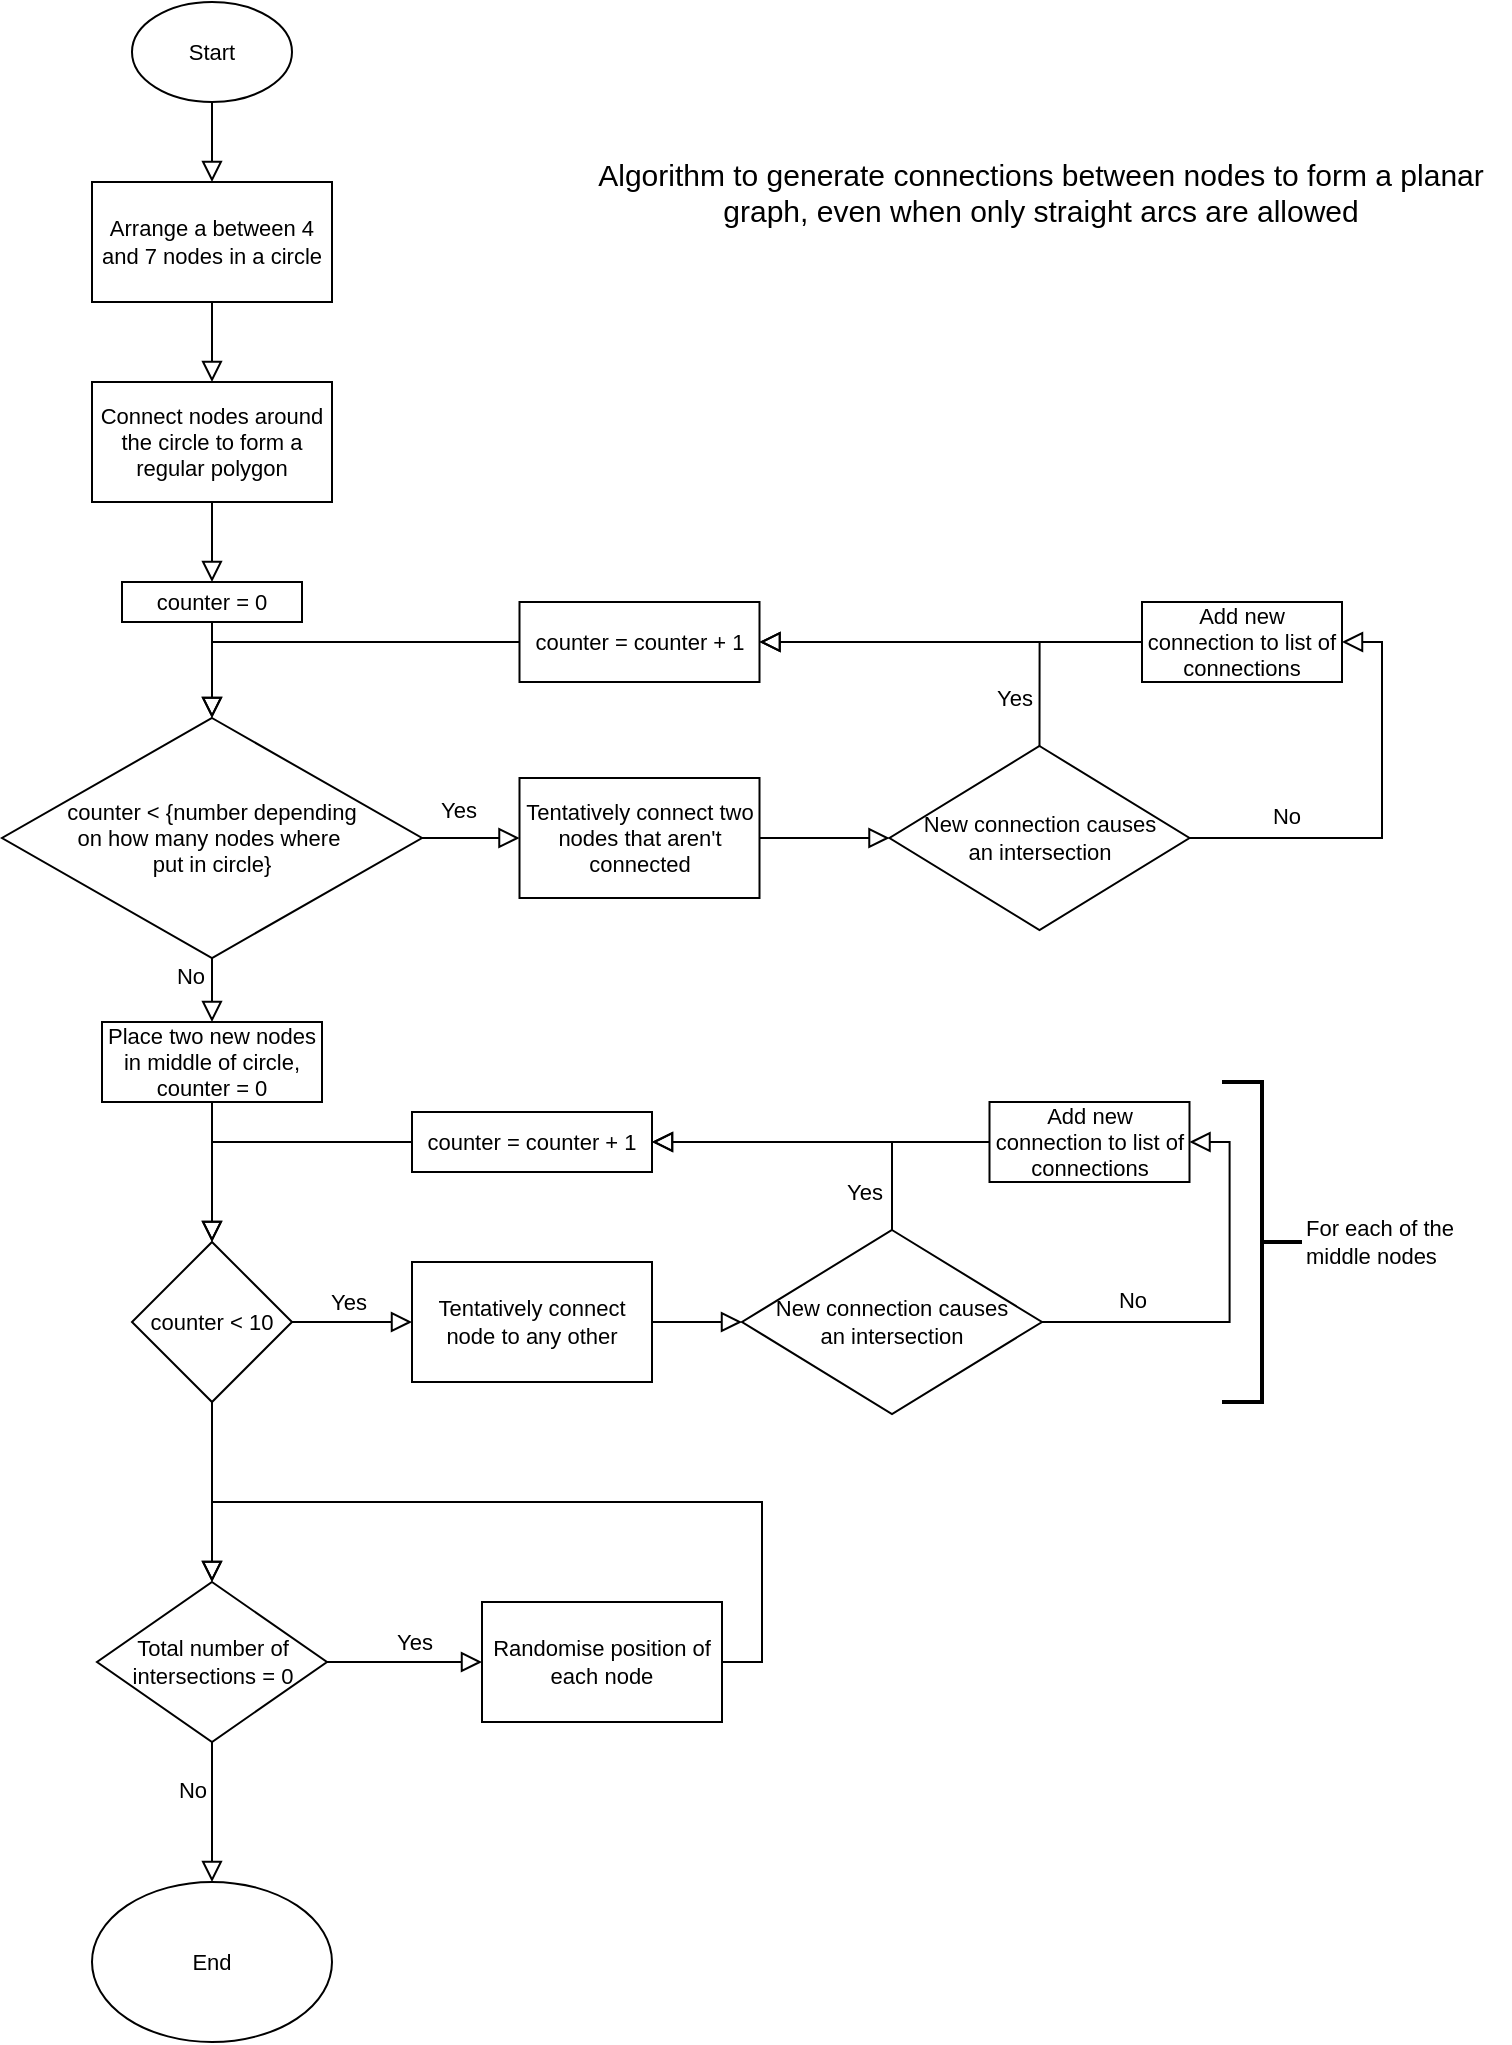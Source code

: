 <mxfile version="22.1.5" type="device">
  <diagram id="C5RBs43oDa-KdzZeNtuy" name="Page-1">
    <mxGraphModel dx="2206" dy="1148" grid="1" gridSize="10" guides="1" tooltips="1" connect="1" arrows="1" fold="1" page="1" pageScale="1" pageWidth="827" pageHeight="1169" math="0" shadow="0">
      <root>
        <mxCell id="WIyWlLk6GJQsqaUBKTNV-0" />
        <mxCell id="WIyWlLk6GJQsqaUBKTNV-1" parent="WIyWlLk6GJQsqaUBKTNV-0" />
        <mxCell id="OhfcnGThwX1pYeev4To1-54" value="" style="edgeStyle=orthogonalEdgeStyle;shape=connector;rounded=0;orthogonalLoop=1;jettySize=auto;html=1;shadow=0;labelBackgroundColor=none;strokeColor=default;strokeWidth=1;align=center;verticalAlign=middle;fontFamily=Helvetica;fontSize=11;fontColor=default;endArrow=block;endFill=0;endSize=8;" edge="1" parent="WIyWlLk6GJQsqaUBKTNV-1" source="OhfcnGThwX1pYeev4To1-51" target="OhfcnGThwX1pYeev4To1-53">
          <mxGeometry relative="1" as="geometry" />
        </mxCell>
        <mxCell id="OhfcnGThwX1pYeev4To1-51" value="Start" style="ellipse;whiteSpace=wrap;html=1;fontFamily=Helvetica;fontSize=11;fontColor=default;" vertex="1" parent="WIyWlLk6GJQsqaUBKTNV-1">
          <mxGeometry x="75" y="10" width="80" height="50" as="geometry" />
        </mxCell>
        <mxCell id="OhfcnGThwX1pYeev4To1-56" value="" style="edgeStyle=orthogonalEdgeStyle;shape=connector;rounded=0;orthogonalLoop=1;jettySize=auto;html=1;shadow=0;labelBackgroundColor=none;strokeColor=default;strokeWidth=1;align=center;verticalAlign=middle;fontFamily=Helvetica;fontSize=11;fontColor=default;endArrow=block;endFill=0;endSize=8;deletable=1;" edge="1" parent="WIyWlLk6GJQsqaUBKTNV-1" source="OhfcnGThwX1pYeev4To1-53" target="OhfcnGThwX1pYeev4To1-55">
          <mxGeometry relative="1" as="geometry" />
        </mxCell>
        <mxCell id="OhfcnGThwX1pYeev4To1-53" value="Arrange a between 4 and 7 nodes in a circle" style="whiteSpace=wrap;html=1;fontSize=11;" vertex="1" parent="WIyWlLk6GJQsqaUBKTNV-1">
          <mxGeometry x="55" y="100" width="120" height="60" as="geometry" />
        </mxCell>
        <mxCell id="OhfcnGThwX1pYeev4To1-58" value="" style="edgeStyle=orthogonalEdgeStyle;shape=connector;rounded=0;orthogonalLoop=1;jettySize=auto;html=1;shadow=0;labelBackgroundColor=none;strokeColor=default;strokeWidth=1;align=center;verticalAlign=middle;fontFamily=Helvetica;fontSize=11;fontColor=default;endArrow=block;endFill=0;endSize=8;" edge="1" parent="WIyWlLk6GJQsqaUBKTNV-1" source="OhfcnGThwX1pYeev4To1-55" target="OhfcnGThwX1pYeev4To1-57">
          <mxGeometry relative="1" as="geometry" />
        </mxCell>
        <mxCell id="OhfcnGThwX1pYeev4To1-55" value="Connect nodes around the circle to form a regular polygon" style="whiteSpace=wrap;html=1;fontSize=11;" vertex="1" parent="WIyWlLk6GJQsqaUBKTNV-1">
          <mxGeometry x="55" y="200" width="120" height="60" as="geometry" />
        </mxCell>
        <mxCell id="OhfcnGThwX1pYeev4To1-60" value="" style="edgeStyle=orthogonalEdgeStyle;shape=connector;rounded=0;orthogonalLoop=1;jettySize=auto;html=1;shadow=0;labelBackgroundColor=none;strokeColor=default;strokeWidth=1;align=center;verticalAlign=middle;fontFamily=Helvetica;fontSize=11;fontColor=default;endArrow=block;endFill=0;endSize=8;" edge="1" parent="WIyWlLk6GJQsqaUBKTNV-1" source="OhfcnGThwX1pYeev4To1-57" target="OhfcnGThwX1pYeev4To1-59">
          <mxGeometry relative="1" as="geometry" />
        </mxCell>
        <mxCell id="OhfcnGThwX1pYeev4To1-57" value="counter = 0" style="whiteSpace=wrap;html=1;fontSize=11;" vertex="1" parent="WIyWlLk6GJQsqaUBKTNV-1">
          <mxGeometry x="70" y="300" width="90" height="20" as="geometry" />
        </mxCell>
        <mxCell id="OhfcnGThwX1pYeev4To1-63" value="" style="edgeStyle=orthogonalEdgeStyle;shape=connector;rounded=0;orthogonalLoop=1;jettySize=auto;html=1;shadow=0;labelBackgroundColor=none;strokeColor=default;strokeWidth=1;align=center;verticalAlign=middle;fontFamily=Helvetica;fontSize=11;fontColor=default;endArrow=block;endFill=0;endSize=8;" edge="1" parent="WIyWlLk6GJQsqaUBKTNV-1" source="OhfcnGThwX1pYeev4To1-59" target="OhfcnGThwX1pYeev4To1-62">
          <mxGeometry relative="1" as="geometry" />
        </mxCell>
        <mxCell id="OhfcnGThwX1pYeev4To1-64" value="Yes" style="edgeLabel;html=1;align=center;verticalAlign=middle;resizable=0;points=[];fontSize=11;fontFamily=Helvetica;fontColor=default;" vertex="1" connectable="0" parent="OhfcnGThwX1pYeev4To1-63">
          <mxGeometry x="-0.264" y="3" relative="1" as="geometry">
            <mxPoint y="-11" as="offset" />
          </mxGeometry>
        </mxCell>
        <mxCell id="OhfcnGThwX1pYeev4To1-82" style="edgeStyle=orthogonalEdgeStyle;shape=connector;rounded=0;orthogonalLoop=1;jettySize=auto;html=1;exitX=0.5;exitY=1;exitDx=0;exitDy=0;entryX=0.5;entryY=0;entryDx=0;entryDy=0;shadow=0;labelBackgroundColor=none;strokeColor=default;strokeWidth=1;align=center;verticalAlign=middle;fontFamily=Helvetica;fontSize=11;fontColor=default;endArrow=block;endFill=0;endSize=8;" edge="1" parent="WIyWlLk6GJQsqaUBKTNV-1" source="OhfcnGThwX1pYeev4To1-59" target="OhfcnGThwX1pYeev4To1-79">
          <mxGeometry relative="1" as="geometry" />
        </mxCell>
        <mxCell id="OhfcnGThwX1pYeev4To1-83" value="No" style="edgeLabel;html=1;align=center;verticalAlign=middle;resizable=0;points=[];fontSize=11;fontFamily=Helvetica;fontColor=default;" vertex="1" connectable="0" parent="OhfcnGThwX1pYeev4To1-82">
          <mxGeometry x="-0.283" y="-1" relative="1" as="geometry">
            <mxPoint x="-10" y="-3" as="offset" />
          </mxGeometry>
        </mxCell>
        <mxCell id="OhfcnGThwX1pYeev4To1-59" value="&lt;blockquote style=&quot;margin: 0 0 0 40px; border: none; padding: 0px;&quot;&gt;&lt;/blockquote&gt;&lt;span style=&quot;background-color: initial;&quot;&gt;&lt;div style=&quot;&quot;&gt;&lt;span style=&quot;background-color: initial;&quot;&gt;counter &amp;lt; {number depending&lt;/span&gt;&lt;/div&gt;&lt;div style=&quot;&quot;&gt;&lt;span style=&quot;background-color: initial;&quot;&gt;on&amp;nbsp;&lt;/span&gt;&lt;span style=&quot;background-color: initial;&quot;&gt;how many nodes where&amp;nbsp;&lt;/span&gt;&lt;/div&gt;&lt;div style=&quot;&quot;&gt;&lt;span style=&quot;background-color: initial;&quot;&gt;put in circle}&lt;/span&gt;&lt;/div&gt;&lt;/span&gt;" style="rhombus;whiteSpace=wrap;html=1;fontSize=11;" vertex="1" parent="WIyWlLk6GJQsqaUBKTNV-1">
          <mxGeometry x="10" y="368" width="210" height="120" as="geometry" />
        </mxCell>
        <mxCell id="OhfcnGThwX1pYeev4To1-66" value="" style="edgeStyle=orthogonalEdgeStyle;shape=connector;rounded=0;orthogonalLoop=1;jettySize=auto;html=1;shadow=0;labelBackgroundColor=none;strokeColor=default;strokeWidth=1;align=center;verticalAlign=middle;fontFamily=Helvetica;fontSize=11;fontColor=default;endArrow=block;endFill=0;endSize=8;" edge="1" parent="WIyWlLk6GJQsqaUBKTNV-1" source="OhfcnGThwX1pYeev4To1-62" target="OhfcnGThwX1pYeev4To1-65">
          <mxGeometry relative="1" as="geometry" />
        </mxCell>
        <mxCell id="OhfcnGThwX1pYeev4To1-62" value="Tentatively connect two nodes that aren&#39;t connected" style="whiteSpace=wrap;html=1;fontSize=11;" vertex="1" parent="WIyWlLk6GJQsqaUBKTNV-1">
          <mxGeometry x="268.75" y="398" width="120" height="60" as="geometry" />
        </mxCell>
        <mxCell id="OhfcnGThwX1pYeev4To1-72" value="" style="edgeStyle=orthogonalEdgeStyle;shape=connector;rounded=0;orthogonalLoop=1;jettySize=auto;html=1;shadow=0;labelBackgroundColor=none;strokeColor=default;strokeWidth=1;align=center;verticalAlign=middle;fontFamily=Helvetica;fontSize=11;fontColor=default;endArrow=block;endFill=0;endSize=8;entryX=1;entryY=0.5;entryDx=0;entryDy=0;exitX=0.5;exitY=0;exitDx=0;exitDy=0;" edge="1" parent="WIyWlLk6GJQsqaUBKTNV-1" source="OhfcnGThwX1pYeev4To1-65" target="OhfcnGThwX1pYeev4To1-71">
          <mxGeometry relative="1" as="geometry" />
        </mxCell>
        <mxCell id="OhfcnGThwX1pYeev4To1-78" value="Yes" style="edgeLabel;html=1;align=center;verticalAlign=middle;resizable=0;points=[];fontSize=11;fontFamily=Helvetica;fontColor=default;" vertex="1" connectable="0" parent="OhfcnGThwX1pYeev4To1-72">
          <mxGeometry x="0.042" relative="1" as="geometry">
            <mxPoint x="35" y="28" as="offset" />
          </mxGeometry>
        </mxCell>
        <mxCell id="OhfcnGThwX1pYeev4To1-75" style="edgeStyle=orthogonalEdgeStyle;shape=connector;rounded=0;orthogonalLoop=1;jettySize=auto;html=1;exitX=1;exitY=0.5;exitDx=0;exitDy=0;entryX=1;entryY=0.5;entryDx=0;entryDy=0;shadow=0;labelBackgroundColor=none;strokeColor=default;strokeWidth=1;align=center;verticalAlign=middle;fontFamily=Helvetica;fontSize=11;fontColor=default;endArrow=block;endFill=0;endSize=8;" edge="1" parent="WIyWlLk6GJQsqaUBKTNV-1" source="OhfcnGThwX1pYeev4To1-65" target="OhfcnGThwX1pYeev4To1-69">
          <mxGeometry relative="1" as="geometry" />
        </mxCell>
        <mxCell id="OhfcnGThwX1pYeev4To1-77" value="No" style="edgeLabel;html=1;align=center;verticalAlign=middle;resizable=0;points=[];fontSize=11;fontFamily=Helvetica;fontColor=default;" vertex="1" connectable="0" parent="OhfcnGThwX1pYeev4To1-75">
          <mxGeometry x="-0.566" y="2" relative="1" as="geometry">
            <mxPoint x="1" y="-9" as="offset" />
          </mxGeometry>
        </mxCell>
        <mxCell id="OhfcnGThwX1pYeev4To1-65" value="New connection causes&lt;br&gt;an intersection" style="rhombus;whiteSpace=wrap;html=1;fontSize=11;" vertex="1" parent="WIyWlLk6GJQsqaUBKTNV-1">
          <mxGeometry x="453.75" y="382" width="150" height="92" as="geometry" />
        </mxCell>
        <mxCell id="OhfcnGThwX1pYeev4To1-73" style="edgeStyle=orthogonalEdgeStyle;shape=connector;rounded=0;orthogonalLoop=1;jettySize=auto;html=1;exitX=0;exitY=0.5;exitDx=0;exitDy=0;entryX=1;entryY=0.5;entryDx=0;entryDy=0;shadow=0;labelBackgroundColor=none;strokeColor=default;strokeWidth=1;align=center;verticalAlign=middle;fontFamily=Helvetica;fontSize=11;fontColor=default;endArrow=block;endFill=0;endSize=8;" edge="1" parent="WIyWlLk6GJQsqaUBKTNV-1" source="OhfcnGThwX1pYeev4To1-69" target="OhfcnGThwX1pYeev4To1-71">
          <mxGeometry relative="1" as="geometry" />
        </mxCell>
        <mxCell id="OhfcnGThwX1pYeev4To1-69" value="Add new connection to list of connections" style="rounded=0;whiteSpace=wrap;html=1;fontFamily=Helvetica;fontSize=11;fontColor=default;" vertex="1" parent="WIyWlLk6GJQsqaUBKTNV-1">
          <mxGeometry x="580" y="310" width="100" height="40" as="geometry" />
        </mxCell>
        <mxCell id="OhfcnGThwX1pYeev4To1-74" style="edgeStyle=orthogonalEdgeStyle;shape=connector;rounded=0;orthogonalLoop=1;jettySize=auto;html=1;entryX=0.5;entryY=0;entryDx=0;entryDy=0;shadow=0;labelBackgroundColor=none;strokeColor=default;strokeWidth=1;align=center;verticalAlign=middle;fontFamily=Helvetica;fontSize=11;fontColor=default;endArrow=block;endFill=0;endSize=8;" edge="1" parent="WIyWlLk6GJQsqaUBKTNV-1" source="OhfcnGThwX1pYeev4To1-71" target="OhfcnGThwX1pYeev4To1-59">
          <mxGeometry relative="1" as="geometry" />
        </mxCell>
        <mxCell id="OhfcnGThwX1pYeev4To1-71" value="counter = counter + 1" style="whiteSpace=wrap;html=1;fontSize=11;" vertex="1" parent="WIyWlLk6GJQsqaUBKTNV-1">
          <mxGeometry x="268.75" y="310" width="120" height="40" as="geometry" />
        </mxCell>
        <mxCell id="OhfcnGThwX1pYeev4To1-88" value="" style="edgeStyle=orthogonalEdgeStyle;shape=connector;rounded=0;orthogonalLoop=1;jettySize=auto;html=1;shadow=0;labelBackgroundColor=none;strokeColor=default;strokeWidth=1;align=center;verticalAlign=middle;fontFamily=Helvetica;fontSize=11;fontColor=default;endArrow=block;endFill=0;endSize=8;" edge="1" parent="WIyWlLk6GJQsqaUBKTNV-1" source="OhfcnGThwX1pYeev4To1-79" target="OhfcnGThwX1pYeev4To1-87">
          <mxGeometry relative="1" as="geometry" />
        </mxCell>
        <mxCell id="OhfcnGThwX1pYeev4To1-79" value="Place two new nodes in middle of circle, counter = 0" style="whiteSpace=wrap;html=1;fontSize=11;" vertex="1" parent="WIyWlLk6GJQsqaUBKTNV-1">
          <mxGeometry x="60" y="520" width="110" height="40" as="geometry" />
        </mxCell>
        <mxCell id="OhfcnGThwX1pYeev4To1-90" value="" style="edgeStyle=orthogonalEdgeStyle;shape=connector;rounded=0;orthogonalLoop=1;jettySize=auto;html=1;shadow=0;labelBackgroundColor=none;strokeColor=default;strokeWidth=1;align=center;verticalAlign=middle;fontFamily=Helvetica;fontSize=11;fontColor=default;endArrow=block;endFill=0;endSize=8;" edge="1" parent="WIyWlLk6GJQsqaUBKTNV-1" source="OhfcnGThwX1pYeev4To1-87" target="OhfcnGThwX1pYeev4To1-89">
          <mxGeometry relative="1" as="geometry" />
        </mxCell>
        <mxCell id="OhfcnGThwX1pYeev4To1-91" value="Yes" style="edgeLabel;html=1;align=center;verticalAlign=middle;resizable=0;points=[];fontSize=11;fontFamily=Helvetica;fontColor=default;" vertex="1" connectable="0" parent="OhfcnGThwX1pYeev4To1-90">
          <mxGeometry x="-0.085" y="3" relative="1" as="geometry">
            <mxPoint y="-7" as="offset" />
          </mxGeometry>
        </mxCell>
        <mxCell id="OhfcnGThwX1pYeev4To1-115" value="" style="edgeStyle=orthogonalEdgeStyle;shape=connector;rounded=0;orthogonalLoop=1;jettySize=auto;html=1;shadow=0;labelBackgroundColor=none;strokeColor=default;strokeWidth=1;align=center;verticalAlign=middle;fontFamily=Helvetica;fontSize=11;fontColor=default;endArrow=block;endFill=0;endSize=8;" edge="1" parent="WIyWlLk6GJQsqaUBKTNV-1" source="OhfcnGThwX1pYeev4To1-87" target="OhfcnGThwX1pYeev4To1-114">
          <mxGeometry relative="1" as="geometry" />
        </mxCell>
        <mxCell id="OhfcnGThwX1pYeev4To1-87" value="counter &amp;lt; 10" style="rhombus;whiteSpace=wrap;html=1;fontSize=11;" vertex="1" parent="WIyWlLk6GJQsqaUBKTNV-1">
          <mxGeometry x="75" y="630" width="80" height="80" as="geometry" />
        </mxCell>
        <mxCell id="OhfcnGThwX1pYeev4To1-112" style="edgeStyle=orthogonalEdgeStyle;shape=connector;rounded=0;orthogonalLoop=1;jettySize=auto;html=1;exitX=1;exitY=0.5;exitDx=0;exitDy=0;entryX=0;entryY=0.5;entryDx=0;entryDy=0;shadow=0;labelBackgroundColor=none;strokeColor=default;strokeWidth=1;align=center;verticalAlign=middle;fontFamily=Helvetica;fontSize=11;fontColor=default;endArrow=block;endFill=0;endSize=8;" edge="1" parent="WIyWlLk6GJQsqaUBKTNV-1" source="OhfcnGThwX1pYeev4To1-89" target="OhfcnGThwX1pYeev4To1-106">
          <mxGeometry relative="1" as="geometry" />
        </mxCell>
        <mxCell id="OhfcnGThwX1pYeev4To1-89" value="Tentatively connect node to any other" style="whiteSpace=wrap;html=1;fontSize=11;" vertex="1" parent="WIyWlLk6GJQsqaUBKTNV-1">
          <mxGeometry x="215" y="640" width="120" height="60" as="geometry" />
        </mxCell>
        <mxCell id="OhfcnGThwX1pYeev4To1-92" value="For each of the&lt;br&gt;middle nodes" style="strokeWidth=2;html=1;shape=mxgraph.flowchart.annotation_2;align=left;labelPosition=right;pointerEvents=1;fontFamily=Helvetica;fontSize=11;fontColor=default;rotation=0;flipH=1;" vertex="1" parent="WIyWlLk6GJQsqaUBKTNV-1">
          <mxGeometry x="620" y="550" width="40" height="160" as="geometry" />
        </mxCell>
        <mxCell id="OhfcnGThwX1pYeev4To1-104" style="edgeStyle=orthogonalEdgeStyle;shape=connector;rounded=0;orthogonalLoop=1;jettySize=auto;html=1;exitX=1;exitY=0.5;exitDx=0;exitDy=0;entryX=1;entryY=0.5;entryDx=0;entryDy=0;shadow=0;labelBackgroundColor=none;strokeColor=default;strokeWidth=1;align=center;verticalAlign=middle;fontFamily=Helvetica;fontSize=11;fontColor=default;endArrow=block;endFill=0;endSize=8;" edge="1" source="OhfcnGThwX1pYeev4To1-106" target="OhfcnGThwX1pYeev4To1-108" parent="WIyWlLk6GJQsqaUBKTNV-1">
          <mxGeometry relative="1" as="geometry" />
        </mxCell>
        <mxCell id="OhfcnGThwX1pYeev4To1-105" value="No" style="edgeLabel;html=1;align=center;verticalAlign=middle;resizable=0;points=[];fontSize=11;fontFamily=Helvetica;fontColor=default;" vertex="1" connectable="0" parent="OhfcnGThwX1pYeev4To1-104">
          <mxGeometry x="-0.566" y="2" relative="1" as="geometry">
            <mxPoint x="1" y="-9" as="offset" />
          </mxGeometry>
        </mxCell>
        <mxCell id="OhfcnGThwX1pYeev4To1-110" style="edgeStyle=orthogonalEdgeStyle;shape=connector;rounded=0;orthogonalLoop=1;jettySize=auto;html=1;exitX=0.5;exitY=0;exitDx=0;exitDy=0;entryX=1;entryY=0.5;entryDx=0;entryDy=0;shadow=0;labelBackgroundColor=none;strokeColor=default;strokeWidth=1;align=center;verticalAlign=middle;fontFamily=Helvetica;fontSize=11;fontColor=default;endArrow=block;endFill=0;endSize=8;" edge="1" parent="WIyWlLk6GJQsqaUBKTNV-1" source="OhfcnGThwX1pYeev4To1-106" target="OhfcnGThwX1pYeev4To1-109">
          <mxGeometry relative="1" as="geometry" />
        </mxCell>
        <mxCell id="OhfcnGThwX1pYeev4To1-111" value="Yes" style="edgeLabel;html=1;align=center;verticalAlign=middle;resizable=0;points=[];fontSize=11;fontFamily=Helvetica;fontColor=default;" vertex="1" connectable="0" parent="OhfcnGThwX1pYeev4To1-110">
          <mxGeometry x="-0.684" y="1" relative="1" as="geometry">
            <mxPoint x="-13" y="7" as="offset" />
          </mxGeometry>
        </mxCell>
        <mxCell id="OhfcnGThwX1pYeev4To1-106" value="New connection causes&lt;br&gt;an intersection" style="rhombus;whiteSpace=wrap;html=1;fontSize=11;" vertex="1" parent="WIyWlLk6GJQsqaUBKTNV-1">
          <mxGeometry x="380" y="624" width="150" height="92" as="geometry" />
        </mxCell>
        <mxCell id="OhfcnGThwX1pYeev4To1-107" style="edgeStyle=orthogonalEdgeStyle;shape=connector;rounded=0;orthogonalLoop=1;jettySize=auto;html=1;exitX=0;exitY=0.5;exitDx=0;exitDy=0;entryX=1;entryY=0.5;entryDx=0;entryDy=0;shadow=0;labelBackgroundColor=none;strokeColor=default;strokeWidth=1;align=center;verticalAlign=middle;fontFamily=Helvetica;fontSize=11;fontColor=default;endArrow=block;endFill=0;endSize=8;" edge="1" source="OhfcnGThwX1pYeev4To1-108" target="OhfcnGThwX1pYeev4To1-109" parent="WIyWlLk6GJQsqaUBKTNV-1">
          <mxGeometry relative="1" as="geometry" />
        </mxCell>
        <mxCell id="OhfcnGThwX1pYeev4To1-108" value="Add new connection to list of connections" style="rounded=0;whiteSpace=wrap;html=1;fontFamily=Helvetica;fontSize=11;fontColor=default;" vertex="1" parent="WIyWlLk6GJQsqaUBKTNV-1">
          <mxGeometry x="503.75" y="560" width="100" height="40" as="geometry" />
        </mxCell>
        <mxCell id="OhfcnGThwX1pYeev4To1-113" style="edgeStyle=orthogonalEdgeStyle;shape=connector;rounded=0;orthogonalLoop=1;jettySize=auto;html=1;exitX=0;exitY=0.5;exitDx=0;exitDy=0;entryX=0.5;entryY=0;entryDx=0;entryDy=0;shadow=0;labelBackgroundColor=none;strokeColor=default;strokeWidth=1;align=center;verticalAlign=middle;fontFamily=Helvetica;fontSize=11;fontColor=default;endArrow=block;endFill=0;endSize=8;" edge="1" parent="WIyWlLk6GJQsqaUBKTNV-1" source="OhfcnGThwX1pYeev4To1-109" target="OhfcnGThwX1pYeev4To1-87">
          <mxGeometry relative="1" as="geometry" />
        </mxCell>
        <mxCell id="OhfcnGThwX1pYeev4To1-109" value="counter = counter + 1" style="whiteSpace=wrap;html=1;fontSize=11;" vertex="1" parent="WIyWlLk6GJQsqaUBKTNV-1">
          <mxGeometry x="215" y="565" width="120" height="30" as="geometry" />
        </mxCell>
        <mxCell id="OhfcnGThwX1pYeev4To1-118" value="" style="edgeStyle=orthogonalEdgeStyle;shape=connector;rounded=0;orthogonalLoop=1;jettySize=auto;html=1;shadow=0;labelBackgroundColor=none;strokeColor=default;strokeWidth=1;align=center;verticalAlign=middle;fontFamily=Helvetica;fontSize=11;fontColor=default;endArrow=block;endFill=0;endSize=8;" edge="1" parent="WIyWlLk6GJQsqaUBKTNV-1" source="OhfcnGThwX1pYeev4To1-114" target="OhfcnGThwX1pYeev4To1-117">
          <mxGeometry relative="1" as="geometry" />
        </mxCell>
        <mxCell id="OhfcnGThwX1pYeev4To1-120" value="Yes" style="edgeLabel;html=1;align=center;verticalAlign=middle;resizable=0;points=[];fontSize=11;fontFamily=Helvetica;fontColor=default;" vertex="1" connectable="0" parent="OhfcnGThwX1pYeev4To1-118">
          <mxGeometry x="0.136" relative="1" as="geometry">
            <mxPoint x="-1" y="-10" as="offset" />
          </mxGeometry>
        </mxCell>
        <mxCell id="OhfcnGThwX1pYeev4To1-122" style="edgeStyle=orthogonalEdgeStyle;shape=connector;rounded=0;orthogonalLoop=1;jettySize=auto;html=1;exitX=0.5;exitY=1;exitDx=0;exitDy=0;shadow=0;labelBackgroundColor=none;strokeColor=default;strokeWidth=1;align=center;verticalAlign=middle;fontFamily=Helvetica;fontSize=11;fontColor=default;endArrow=block;endFill=0;endSize=8;entryX=0.5;entryY=0;entryDx=0;entryDy=0;" edge="1" parent="WIyWlLk6GJQsqaUBKTNV-1" source="OhfcnGThwX1pYeev4To1-114" target="OhfcnGThwX1pYeev4To1-124">
          <mxGeometry relative="1" as="geometry">
            <mxPoint x="115.037" y="940" as="targetPoint" />
          </mxGeometry>
        </mxCell>
        <mxCell id="OhfcnGThwX1pYeev4To1-123" value="No" style="edgeLabel;html=1;align=center;verticalAlign=middle;resizable=0;points=[];fontSize=11;fontFamily=Helvetica;fontColor=default;" vertex="1" connectable="0" parent="OhfcnGThwX1pYeev4To1-122">
          <mxGeometry x="-0.376" y="4" relative="1" as="geometry">
            <mxPoint x="-14" y="2" as="offset" />
          </mxGeometry>
        </mxCell>
        <mxCell id="OhfcnGThwX1pYeev4To1-114" value="Total number of intersections = 0" style="rhombus;whiteSpace=wrap;html=1;fontSize=11;" vertex="1" parent="WIyWlLk6GJQsqaUBKTNV-1">
          <mxGeometry x="57.5" y="800" width="115" height="80" as="geometry" />
        </mxCell>
        <mxCell id="OhfcnGThwX1pYeev4To1-119" style="edgeStyle=orthogonalEdgeStyle;shape=connector;rounded=0;orthogonalLoop=1;jettySize=auto;html=1;exitX=1;exitY=0.5;exitDx=0;exitDy=0;entryX=0.5;entryY=0;entryDx=0;entryDy=0;shadow=0;labelBackgroundColor=none;strokeColor=default;strokeWidth=1;align=center;verticalAlign=middle;fontFamily=Helvetica;fontSize=11;fontColor=default;endArrow=block;endFill=0;endSize=8;" edge="1" parent="WIyWlLk6GJQsqaUBKTNV-1" source="OhfcnGThwX1pYeev4To1-117" target="OhfcnGThwX1pYeev4To1-114">
          <mxGeometry relative="1" as="geometry">
            <Array as="points">
              <mxPoint x="390" y="840" />
              <mxPoint x="390" y="760" />
              <mxPoint x="115" y="760" />
            </Array>
          </mxGeometry>
        </mxCell>
        <mxCell id="OhfcnGThwX1pYeev4To1-117" value="Randomise position of each node" style="whiteSpace=wrap;html=1;fontSize=11;" vertex="1" parent="WIyWlLk6GJQsqaUBKTNV-1">
          <mxGeometry x="250" y="810" width="120" height="60" as="geometry" />
        </mxCell>
        <mxCell id="OhfcnGThwX1pYeev4To1-124" value="End" style="ellipse;whiteSpace=wrap;html=1;fontFamily=Helvetica;fontSize=11;fontColor=default;" vertex="1" parent="WIyWlLk6GJQsqaUBKTNV-1">
          <mxGeometry x="55" y="950" width="120" height="80" as="geometry" />
        </mxCell>
        <mxCell id="OhfcnGThwX1pYeev4To1-125" value="&lt;font style=&quot;font-size: 15px;&quot;&gt;Algorithm to generate connections between nodes to form a planar &lt;br&gt;graph, even when only straight arcs are allowed&lt;/font&gt;" style="text;html=1;align=center;verticalAlign=middle;resizable=0;points=[];autosize=1;strokeColor=none;fillColor=none;fontSize=11;fontFamily=Helvetica;fontColor=default;" vertex="1" parent="WIyWlLk6GJQsqaUBKTNV-1">
          <mxGeometry x="293.75" y="80" width="470" height="50" as="geometry" />
        </mxCell>
      </root>
    </mxGraphModel>
  </diagram>
</mxfile>
